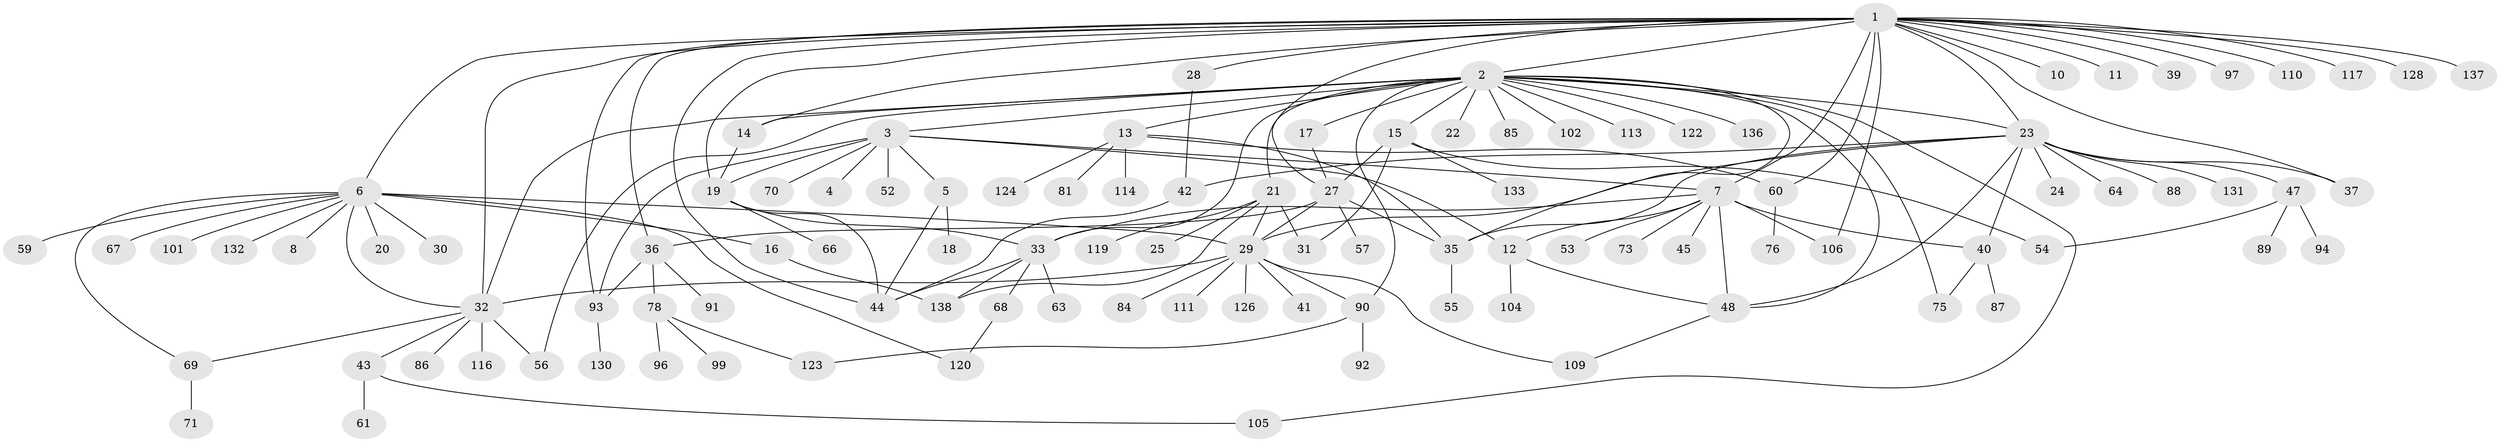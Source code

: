 // original degree distribution, {26: 0.007246376811594203, 15: 0.007246376811594203, 9: 0.014492753623188406, 1: 0.47101449275362317, 3: 0.07971014492753623, 10: 0.021739130434782608, 4: 0.07971014492753623, 5: 0.057971014492753624, 6: 0.021739130434782608, 7: 0.028985507246376812, 2: 0.2028985507246377, 13: 0.007246376811594203}
// Generated by graph-tools (version 1.1) at 2025/41/03/06/25 10:41:46]
// undirected, 105 vertices, 150 edges
graph export_dot {
graph [start="1"]
  node [color=gray90,style=filled];
  1 [super="+51"];
  2 [super="+9"];
  3 [super="+50"];
  4;
  5;
  6 [super="+95"];
  7 [super="+98"];
  8;
  10;
  11;
  12 [super="+115"];
  13 [super="+62"];
  14 [super="+26"];
  15 [super="+134"];
  16;
  17 [super="+100"];
  18;
  19 [super="+72"];
  20;
  21 [super="+121"];
  22 [super="+38"];
  23 [super="+65"];
  24;
  25;
  27 [super="+46"];
  28;
  29 [super="+49"];
  30;
  31 [super="+77"];
  32 [super="+34"];
  33 [super="+58"];
  35;
  36 [super="+80"];
  37;
  39;
  40 [super="+129"];
  41;
  42 [super="+79"];
  43 [super="+83"];
  44 [super="+103"];
  45;
  47 [super="+82"];
  48 [super="+74"];
  52;
  53;
  54;
  55;
  56;
  57;
  59 [super="+108"];
  60 [super="+127"];
  61;
  63;
  64;
  66;
  67;
  68;
  69;
  70;
  71;
  73;
  75;
  76;
  78 [super="+112"];
  81;
  84;
  85;
  86;
  87;
  88;
  89;
  90 [super="+107"];
  91;
  92;
  93 [super="+118"];
  94;
  96;
  97;
  99;
  101;
  102;
  104;
  105;
  106;
  109 [super="+135"];
  110;
  111;
  113;
  114 [super="+125"];
  116;
  117;
  119;
  120;
  122;
  123;
  124;
  126;
  128;
  130;
  131;
  132;
  133;
  136;
  137;
  138;
  1 -- 2;
  1 -- 6;
  1 -- 7;
  1 -- 10;
  1 -- 11;
  1 -- 14;
  1 -- 23;
  1 -- 27;
  1 -- 28;
  1 -- 36 [weight=2];
  1 -- 37;
  1 -- 39;
  1 -- 60;
  1 -- 106;
  1 -- 110;
  1 -- 117;
  1 -- 128;
  1 -- 137;
  1 -- 97;
  1 -- 19;
  1 -- 44;
  1 -- 32;
  1 -- 93;
  2 -- 3;
  2 -- 14;
  2 -- 22;
  2 -- 48;
  2 -- 56;
  2 -- 75;
  2 -- 85;
  2 -- 102;
  2 -- 105;
  2 -- 113;
  2 -- 122;
  2 -- 136;
  2 -- 32;
  2 -- 33;
  2 -- 35;
  2 -- 13;
  2 -- 15;
  2 -- 17;
  2 -- 21;
  2 -- 23;
  2 -- 90;
  3 -- 4;
  3 -- 5;
  3 -- 19;
  3 -- 70;
  3 -- 7;
  3 -- 12;
  3 -- 52;
  3 -- 93;
  5 -- 18;
  5 -- 44;
  6 -- 8;
  6 -- 16 [weight=2];
  6 -- 20;
  6 -- 30;
  6 -- 59;
  6 -- 67;
  6 -- 101;
  6 -- 132;
  6 -- 69;
  6 -- 120;
  6 -- 29;
  6 -- 32;
  7 -- 12;
  7 -- 33;
  7 -- 45;
  7 -- 48;
  7 -- 53;
  7 -- 73;
  7 -- 106;
  7 -- 40;
  12 -- 104;
  12 -- 48;
  13 -- 60;
  13 -- 114;
  13 -- 81;
  13 -- 35;
  13 -- 124;
  14 -- 19 [weight=2];
  15 -- 54;
  15 -- 133;
  15 -- 31;
  15 -- 27;
  16 -- 138;
  17 -- 27;
  19 -- 33;
  19 -- 44 [weight=2];
  19 -- 66;
  21 -- 25;
  21 -- 29 [weight=2];
  21 -- 31;
  21 -- 119;
  21 -- 138;
  23 -- 24;
  23 -- 29;
  23 -- 35;
  23 -- 37;
  23 -- 40;
  23 -- 47;
  23 -- 48;
  23 -- 64;
  23 -- 88;
  23 -- 131 [weight=2];
  23 -- 42;
  27 -- 29 [weight=2];
  27 -- 35;
  27 -- 36;
  27 -- 57;
  28 -- 42;
  29 -- 41;
  29 -- 84;
  29 -- 109;
  29 -- 111;
  29 -- 126;
  29 -- 90;
  29 -- 32;
  32 -- 43;
  32 -- 116;
  32 -- 69;
  32 -- 86;
  32 -- 56;
  33 -- 44;
  33 -- 63;
  33 -- 138;
  33 -- 68;
  35 -- 55;
  36 -- 78;
  36 -- 91;
  36 -- 93;
  40 -- 75;
  40 -- 87;
  42 -- 44;
  43 -- 61;
  43 -- 105;
  47 -- 54;
  47 -- 89;
  47 -- 94;
  48 -- 109;
  60 -- 76;
  68 -- 120;
  69 -- 71;
  78 -- 96;
  78 -- 99;
  78 -- 123;
  90 -- 92;
  90 -- 123;
  93 -- 130;
}
